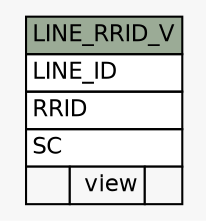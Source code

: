 // dot 2.38.0 on Windows 10 10.0
// SchemaSpy rev Unknown
digraph "LINE_RRID_V" {
  graph [
    rankdir="RL"
    bgcolor="#f7f7f7"
    nodesep="0.18"
    ranksep="0.46"
    fontname="Helvetica"
    fontsize="11"
  ];
  node [
    fontname="Helvetica"
    fontsize="11"
    shape="plaintext"
  ];
  edge [
    arrowsize="0.8"
  ];
  "LINE_RRID_V" [
    label=<
    <TABLE BORDER="0" CELLBORDER="1" CELLSPACING="0" BGCOLOR="#ffffff">
      <TR><TD COLSPAN="3" BGCOLOR="#9bab96" ALIGN="CENTER">LINE_RRID_V</TD></TR>
      <TR><TD PORT="LINE_ID" COLSPAN="3" ALIGN="LEFT">LINE_ID</TD></TR>
      <TR><TD PORT="RRID" COLSPAN="3" ALIGN="LEFT">RRID</TD></TR>
      <TR><TD PORT="SC" COLSPAN="3" ALIGN="LEFT">SC</TD></TR>
      <TR><TD ALIGN="LEFT" BGCOLOR="#f7f7f7">  </TD><TD ALIGN="RIGHT" BGCOLOR="#f7f7f7">view</TD><TD ALIGN="RIGHT" BGCOLOR="#f7f7f7">  </TD></TR>
    </TABLE>>
    URL="tables/LINE_RRID_V.html"
    tooltip="LINE_RRID_V"
  ];
}
